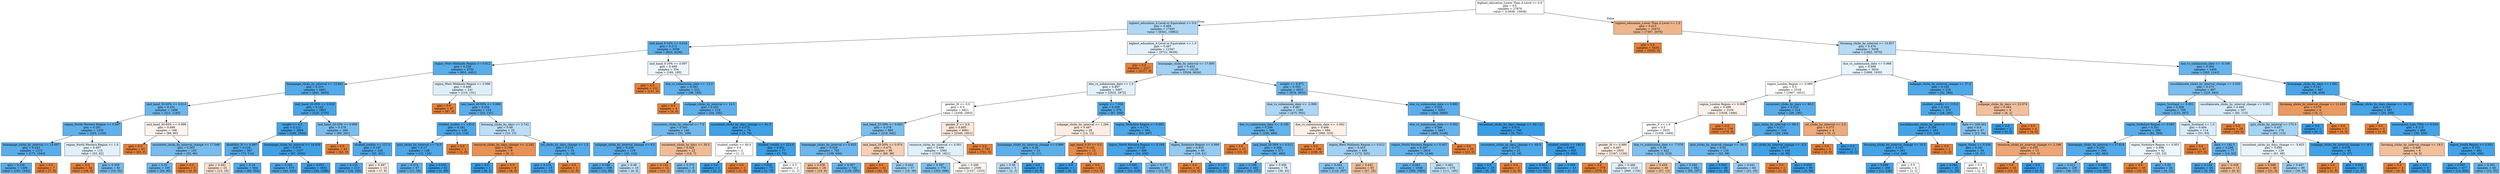 digraph Tree {
node [shape=box, style="filled", color="black"] ;
0 [label="highest_education_Lower Than A Level <= 0.0\ngini = 0.5\nsamples = 27876\nvalue = [13938, 13938]", fillcolor="#e5813900"] ;
1 [label="highest_education_A Level or Equivalent <= 0.0\ngini = 0.469\nsamples = 17403\nvalue = [6541, 10862]", fillcolor="#399de565"] ;
0 -> 1 [labeldistance=2.5, labelangle=45, headlabel="True"] ;
2 [label="imd_band_0-10% <= 0.016\ngini = 0.272\nsamples = 5056\nvalue = [820, 4236]", fillcolor="#399de5ce"] ;
1 -> 2 ;
3 [label="region_West Midlands Region <= 0.012\ngini = 0.239\nsamples = 4702\nvalue = [651, 4051]", fillcolor="#399de5d6"] ;
2 -> 3 ;
4 [label="homepage_clicks_by_interval <= 13.941\ngini = 0.213\nsamples = 4461\nvalue = [541, 3920]", fillcolor="#399de5dc"] ;
3 -> 4 ;
5 [label="imd_band_50-60% <= 0.014\ngini = 0.331\nsamples = 1498\nvalue = [313, 1185]", fillcolor="#399de5bc"] ;
4 -> 5 ;
6 [label="region_North Western Region <= 0.007\ngini = 0.281\nsamples = 1330\nvalue = [225, 1105]", fillcolor="#399de5cb"] ;
5 -> 6 ;
7 [label="homepage_clicks_by_interval <= 13.057\ngini = 0.243\nsamples = 1215\nvalue = [172, 1043]", fillcolor="#399de5d5"] ;
6 -> 7 ;
8 [label="gini = 0.236\nsamples = 1208\nvalue = [165, 1043]", fillcolor="#399de5d7"] ;
7 -> 8 ;
9 [label="gini = 0.0\nsamples = 7\nvalue = [7, 0]", fillcolor="#e58139ff"] ;
7 -> 9 ;
10 [label="region_North Western Region <= 1.0\ngini = 0.497\nsamples = 115\nvalue = [53, 62]", fillcolor="#399de525"] ;
6 -> 10 ;
11 [label="gini = 0.0\nsamples = 34\nvalue = [34, 0]", fillcolor="#e58139ff"] ;
10 -> 11 ;
12 [label="gini = 0.359\nsamples = 81\nvalue = [19, 62]", fillcolor="#399de5b1"] ;
10 -> 12 ;
13 [label="imd_band_50-60% <= 0.998\ngini = 0.499\nsamples = 168\nvalue = [88, 80]", fillcolor="#e5813917"] ;
5 -> 13 ;
14 [label="gini = 0.0\nsamples = 63\nvalue = [63, 0]", fillcolor="#e58139ff"] ;
13 -> 14 ;
15 [label="oucontent_clicks_by_interval_change <= 17.048\ngini = 0.363\nsamples = 105\nvalue = [25, 80]", fillcolor="#399de5af"] ;
13 -> 15 ;
16 [label="gini = 0.32\nsamples = 100\nvalue = [20, 80]", fillcolor="#399de5bf"] ;
15 -> 16 ;
17 [label="gini = 0.0\nsamples = 5\nvalue = [5, 0]", fillcolor="#e58139ff"] ;
15 -> 17 ;
18 [label="imd_band_20-30% <= 0.028\ngini = 0.142\nsamples = 2963\nvalue = [228, 2735]", fillcolor="#399de5ea"] ;
4 -> 18 ;
19 [label="weight <= 4.5\ngini = 0.112\nsamples = 2694\nvalue = [160, 2534]", fillcolor="#399de5ef"] ;
18 -> 19 ;
20 [label="disability_N <= 0.997\ngini = 0.218\nsamples = 587\nvalue = [73, 514]", fillcolor="#399de5db"] ;
19 -> 20 ;
21 [label="gini = 0.491\nsamples = 23\nvalue = [13, 10]", fillcolor="#e581393b"] ;
20 -> 21 ;
22 [label="gini = 0.19\nsamples = 564\nvalue = [60, 504]", fillcolor="#399de5e1"] ;
20 -> 22 ;
23 [label="homepage_clicks_by_interval <= 19.839\ngini = 0.079\nsamples = 2107\nvalue = [87, 2020]", fillcolor="#399de5f4"] ;
19 -> 23 ;
24 [label="gini = 0.165\nsamples = 475\nvalue = [43, 432]", fillcolor="#399de5e6"] ;
23 -> 24 ;
25 [label="gini = 0.052\nsamples = 1632\nvalue = [44, 1588]", fillcolor="#399de5f8"] ;
23 -> 25 ;
26 [label="imd_band_20-30% <= 0.996\ngini = 0.378\nsamples = 269\nvalue = [68, 201]", fillcolor="#399de5a9"] ;
18 -> 26 ;
27 [label="gini = 0.0\nsamples = 43\nvalue = [43, 0]", fillcolor="#e58139ff"] ;
26 -> 27 ;
28 [label="studied_credits <= 127.5\ngini = 0.197\nsamples = 226\nvalue = [25, 201]", fillcolor="#399de5df"] ;
26 -> 28 ;
29 [label="gini = 0.155\nsamples = 213\nvalue = [18, 195]", fillcolor="#399de5e7"] ;
28 -> 29 ;
30 [label="gini = 0.497\nsamples = 13\nvalue = [7, 6]", fillcolor="#e5813924"] ;
28 -> 30 ;
31 [label="region_West Midlands Region <= 0.996\ngini = 0.496\nsamples = 241\nvalue = [110, 131]", fillcolor="#399de529"] ;
3 -> 31 ;
32 [label="gini = 0.0\nsamples = 87\nvalue = [87, 0]", fillcolor="#e58139ff"] ;
31 -> 32 ;
33 [label="imd_band_40-50% <= 0.086\ngini = 0.254\nsamples = 154\nvalue = [23, 131]", fillcolor="#399de5d2"] ;
31 -> 33 ;
34 [label="studied_credits <= 135.0\ngini = 0.181\nsamples = 129\nvalue = [13, 116]", fillcolor="#399de5e2"] ;
33 -> 34 ;
35 [label="quiz_clicks_by_interval <= 74.5\ngini = 0.17\nsamples = 128\nvalue = [12, 116]", fillcolor="#399de5e5"] ;
34 -> 35 ;
36 [label="gini = 0.274\nsamples = 67\nvalue = [11, 56]", fillcolor="#399de5cd"] ;
35 -> 36 ;
37 [label="gini = 0.032\nsamples = 61\nvalue = [1, 60]", fillcolor="#399de5fb"] ;
35 -> 37 ;
38 [label="gini = 0.0\nsamples = 1\nvalue = [1, 0]", fillcolor="#e58139ff"] ;
34 -> 38 ;
39 [label="forumng_clicks_by_days <= 3.742\ngini = 0.48\nsamples = 25\nvalue = [10, 15]", fillcolor="#399de555"] ;
33 -> 39 ;
40 [label="resource_clicks_by_days_change <= -2.242\ngini = 0.198\nsamples = 9\nvalue = [8, 1]", fillcolor="#e58139df"] ;
39 -> 40 ;
41 [label="gini = 0.0\nsamples = 1\nvalue = [0, 1]", fillcolor="#399de5ff"] ;
40 -> 41 ;
42 [label="gini = 0.0\nsamples = 8\nvalue = [8, 0]", fillcolor="#e58139ff"] ;
40 -> 42 ;
43 [label="url_clicks_by_days_change <= 1.5\ngini = 0.219\nsamples = 16\nvalue = [2, 14]", fillcolor="#399de5db"] ;
39 -> 43 ;
44 [label="gini = 0.124\nsamples = 15\nvalue = [1, 14]", fillcolor="#399de5ed"] ;
43 -> 44 ;
45 [label="gini = 0.0\nsamples = 1\nvalue = [1, 0]", fillcolor="#e58139ff"] ;
43 -> 45 ;
46 [label="imd_band_0-10% <= 0.997\ngini = 0.499\nsamples = 354\nvalue = [169, 185]", fillcolor="#399de516"] ;
2 -> 46 ;
47 [label="gini = 0.0\nsamples = 131\nvalue = [131, 0]", fillcolor="#e58139ff"] ;
46 -> 47 ;
48 [label="due_vs_submission_date <= -12.0\ngini = 0.283\nsamples = 223\nvalue = [38, 185]", fillcolor="#399de5cb"] ;
46 -> 48 ;
49 [label="gini = 0.0\nsamples = 4\nvalue = [4, 0]", fillcolor="#e58139ff"] ;
48 -> 49 ;
50 [label="subpage_clicks_by_interval <= 14.5\ngini = 0.262\nsamples = 219\nvalue = [34, 185]", fillcolor="#399de5d0"] ;
48 -> 50 ;
51 [label="oucontent_clicks_by_interval <= 7.5\ngini = 0.345\nsamples = 140\nvalue = [31, 109]", fillcolor="#399de5b6"] ;
50 -> 51 ;
52 [label="subpage_clicks_by_interval_change <= 9.5\ngini = 0.234\nsamples = 118\nvalue = [16, 102]", fillcolor="#399de5d7"] ;
51 -> 52 ;
53 [label="gini = 0.198\nsamples = 108\nvalue = [12, 96]", fillcolor="#399de5df"] ;
52 -> 53 ;
54 [label="gini = 0.48\nsamples = 10\nvalue = [4, 6]", fillcolor="#399de555"] ;
52 -> 54 ;
55 [label="oucontent_clicks_by_days <= 30.5\ngini = 0.434\nsamples = 22\nvalue = [15, 7]", fillcolor="#e5813988"] ;
51 -> 55 ;
56 [label="gini = 0.133\nsamples = 14\nvalue = [13, 1]", fillcolor="#e58139eb"] ;
55 -> 56 ;
57 [label="gini = 0.375\nsamples = 8\nvalue = [2, 6]", fillcolor="#399de5aa"] ;
55 -> 57 ;
58 [label="oucontent_clicks_by_days_change <= -61.5\ngini = 0.073\nsamples = 79\nvalue = [3, 76]", fillcolor="#399de5f5"] ;
50 -> 58 ;
59 [label="studied_credits <= 60.0\ngini = 0.5\nsamples = 2\nvalue = [1, 1]", fillcolor="#e5813900"] ;
58 -> 59 ;
60 [label="gini = 0.0\nsamples = 1\nvalue = [0, 1]", fillcolor="#399de5ff"] ;
59 -> 60 ;
61 [label="gini = 0.0\nsamples = 1\nvalue = [1, 0]", fillcolor="#e58139ff"] ;
59 -> 61 ;
62 [label="studied_credits <= 225.0\ngini = 0.051\nsamples = 77\nvalue = [2, 75]", fillcolor="#399de5f8"] ;
58 -> 62 ;
63 [label="gini = 0.026\nsamples = 75\nvalue = [1, 74]", fillcolor="#399de5fc"] ;
62 -> 63 ;
64 [label="gini = 0.5\nsamples = 2\nvalue = [1, 1]", fillcolor="#e5813900"] ;
62 -> 64 ;
65 [label="highest_education_A Level or Equivalent <= 1.0\ngini = 0.497\nsamples = 12347\nvalue = [5721, 6626]", fillcolor="#399de523"] ;
1 -> 65 ;
66 [label="gini = 0.0\nsamples = 2217\nvalue = [2217, 0]", fillcolor="#e58139ff"] ;
65 -> 66 ;
67 [label="homepage_clicks_by_interval <= 17.995\ngini = 0.453\nsamples = 10130\nvalue = [3504, 6626]", fillcolor="#399de578"] ;
65 -> 67 ;
68 [label="due_vs_submission_date <= 1.0\ngini = 0.497\nsamples = 5497\nvalue = [2525, 2972]", fillcolor="#399de526"] ;
67 -> 68 ;
69 [label="gender_M <= 0.0\ngini = 0.5\nsamples = 4921\nvalue = [2458, 2463]", fillcolor="#399de501"] ;
68 -> 69 ;
70 [label="imd_band_20-30% <= 0.005\ngini = 0.378\nsamples = 860\nvalue = [218, 642]", fillcolor="#399de5a8"] ;
69 -> 70 ;
71 [label="homepage_clicks_by_interval <= 0.925\ngini = 0.329\nsamples = 762\nvalue = [158, 604]", fillcolor="#399de5bc"] ;
70 -> 71 ;
72 [label="gini = 0.436\nsamples = 28\nvalue = [19, 9]", fillcolor="#e5813986"] ;
71 -> 72 ;
73 [label="gini = 0.307\nsamples = 734\nvalue = [139, 595]", fillcolor="#399de5c3"] ;
71 -> 73 ;
74 [label="imd_band_20-30% <= 0.974\ngini = 0.475\nsamples = 98\nvalue = [60, 38]", fillcolor="#e581395e"] ;
70 -> 74 ;
75 [label="gini = 0.0\nsamples = 41\nvalue = [41, 0]", fillcolor="#e58139ff"] ;
74 -> 75 ;
76 [label="gini = 0.444\nsamples = 57\nvalue = [19, 38]", fillcolor="#399de57f"] ;
74 -> 76 ;
77 [label="gender_F <= 0.0\ngini = 0.495\nsamples = 4061\nvalue = [2240, 1821]", fillcolor="#e5813930"] ;
69 -> 77 ;
78 [label="resource_clicks_by_interval <= 0.001\ngini = 0.496\nsamples = 3360\nvalue = [1539, 1821]", fillcolor="#399de527"] ;
77 -> 78 ;
79 [label="gini = 0.387\nsamples = 770\nvalue = [202, 568]", fillcolor="#399de5a4"] ;
78 -> 79 ;
80 [label="gini = 0.499\nsamples = 2590\nvalue = [1337, 1253]", fillcolor="#e5813910"] ;
78 -> 80 ;
81 [label="gini = 0.0\nsamples = 701\nvalue = [701, 0]", fillcolor="#e58139ff"] ;
77 -> 81 ;
82 [label="weight <= 7.928\ngini = 0.206\nsamples = 576\nvalue = [67, 509]", fillcolor="#399de5dd"] ;
68 -> 82 ;
83 [label="subpage_clicks_by_interval <= 1.286\ngini = 0.497\nsamples = 26\nvalue = [14, 12]", fillcolor="#e5813924"] ;
82 -> 83 ;
84 [label="homepage_clicks_by_interval_change <= 0.999\ngini = 0.26\nsamples = 13\nvalue = [2, 11]", fillcolor="#399de5d1"] ;
83 -> 84 ;
85 [label="gini = 0.48\nsamples = 5\nvalue = [2, 3]", fillcolor="#399de555"] ;
84 -> 85 ;
86 [label="gini = 0.0\nsamples = 8\nvalue = [0, 8]", fillcolor="#399de5ff"] ;
84 -> 86 ;
87 [label="age_band_0-35 <= 0.5\ngini = 0.142\nsamples = 13\nvalue = [12, 1]", fillcolor="#e58139ea"] ;
83 -> 87 ;
88 [label="gini = 0.0\nsamples = 1\nvalue = [0, 1]", fillcolor="#399de5ff"] ;
87 -> 88 ;
89 [label="gini = 0.0\nsamples = 12\nvalue = [12, 0]", fillcolor="#e58139ff"] ;
87 -> 89 ;
90 [label="region_Yorkshire Region <= 0.093\ngini = 0.174\nsamples = 550\nvalue = [53, 497]", fillcolor="#399de5e4"] ;
82 -> 90 ;
91 [label="region_North Western Region <= 0.164\ngini = 0.129\nsamples = 490\nvalue = [34, 456]", fillcolor="#399de5ec"] ;
90 -> 91 ;
92 [label="gini = 0.095\nsamples = 441\nvalue = [22, 419]", fillcolor="#399de5f2"] ;
91 -> 92 ;
93 [label="gini = 0.37\nsamples = 49\nvalue = [12, 37]", fillcolor="#399de5ac"] ;
91 -> 93 ;
94 [label="region_Yorkshire Region <= 0.999\ngini = 0.433\nsamples = 60\nvalue = [19, 41]", fillcolor="#399de589"] ;
90 -> 94 ;
95 [label="gini = 0.0\nsamples = 16\nvalue = [16, 0]", fillcolor="#e58139ff"] ;
94 -> 95 ;
96 [label="gini = 0.127\nsamples = 44\nvalue = [3, 41]", fillcolor="#399de5ec"] ;
94 -> 96 ;
97 [label="weight <= 6.971\ngini = 0.333\nsamples = 4633\nvalue = [979, 3654]", fillcolor="#399de5bb"] ;
67 -> 97 ;
98 [label="due_vs_submission_date <= -2.999\ngini = 0.467\nsamples = 1280\nvalue = [475, 805]", fillcolor="#399de569"] ;
97 -> 98 ;
99 [label="due_vs_submission_date <= -3.105\ngini = 0.296\nsamples = 586\nvalue = [106, 480]", fillcolor="#399de5c7"] ;
98 -> 99 ;
100 [label="gini = 0.0\nsamples = 15\nvalue = [15, 0]", fillcolor="#e58139ff"] ;
99 -> 100 ;
101 [label="imd_band_20-30% <= 0.012\ngini = 0.268\nsamples = 571\nvalue = [91, 480]", fillcolor="#399de5cf"] ;
99 -> 101 ;
102 [label="gini = 0.199\nsamples = 492\nvalue = [55, 437]", fillcolor="#399de5df"] ;
101 -> 102 ;
103 [label="gini = 0.496\nsamples = 79\nvalue = [36, 43]", fillcolor="#399de52a"] ;
101 -> 103 ;
104 [label="due_vs_submission_date <= -2.002\ngini = 0.498\nsamples = 694\nvalue = [369, 325]", fillcolor="#e581391e"] ;
98 -> 104 ;
105 [label="gini = 0.0\nsamples = 196\nvalue = [196, 0]", fillcolor="#e58139ff"] ;
104 -> 105 ;
106 [label="region_West Midlands Region <= 0.012\ngini = 0.453\nsamples = 498\nvalue = [173, 325]", fillcolor="#399de577"] ;
104 -> 106 ;
107 [label="gini = 0.404\nsamples = 413\nvalue = [116, 297]", fillcolor="#399de59b"] ;
106 -> 107 ;
108 [label="gini = 0.442\nsamples = 85\nvalue = [57, 28]", fillcolor="#e5813982"] ;
106 -> 108 ;
109 [label="due_vs_submission_date <= 0.992\ngini = 0.255\nsamples = 3353\nvalue = [504, 2849]", fillcolor="#399de5d2"] ;
97 -> 109 ;
110 [label="due_vs_submission_date <= 0.002\ngini = 0.306\nsamples = 2647\nvalue = [499, 2148]", fillcolor="#399de5c4"] ;
109 -> 110 ;
111 [label="region_North Western Region <= 0.007\ngini = 0.297\nsamples = 2624\nvalue = [476, 2148]", fillcolor="#399de5c6"] ;
110 -> 111 ;
112 [label="gini = 0.263\nsamples = 2348\nvalue = [365, 1983]", fillcolor="#399de5d0"] ;
111 -> 112 ;
113 [label="gini = 0.481\nsamples = 276\nvalue = [111, 165]", fillcolor="#399de553"] ;
111 -> 113 ;
114 [label="gini = 0.0\nsamples = 23\nvalue = [23, 0]", fillcolor="#e58139ff"] ;
110 -> 114 ;
115 [label="oucontent_clicks_by_days_change <= -62.112\ngini = 0.014\nsamples = 706\nvalue = [5, 701]", fillcolor="#399de5fd"] ;
109 -> 115 ;
116 [label="oucontent_clicks_by_days_change <= -65.0\ngini = 0.172\nsamples = 21\nvalue = [2, 19]", fillcolor="#399de5e4"] ;
115 -> 116 ;
117 [label="gini = 0.0\nsamples = 19\nvalue = [0, 19]", fillcolor="#399de5ff"] ;
116 -> 117 ;
118 [label="gini = 0.0\nsamples = 2\nvalue = [2, 0]", fillcolor="#e58139ff"] ;
116 -> 118 ;
119 [label="studied_credits <= 140.0\ngini = 0.009\nsamples = 685\nvalue = [3, 682]", fillcolor="#399de5fe"] ;
115 -> 119 ;
120 [label="gini = 0.003\nsamples = 642\nvalue = [1, 641]", fillcolor="#399de5ff"] ;
119 -> 120 ;
121 [label="gini = 0.089\nsamples = 43\nvalue = [2, 41]", fillcolor="#399de5f3"] ;
119 -> 121 ;
122 [label="highest_education_Lower Than A Level <= 1.0\ngini = 0.415\nsamples = 10473\nvalue = [7397, 3076]", fillcolor="#e5813995"] ;
0 -> 122 [labeldistance=2.5, labelangle=-45, headlabel="False"] ;
123 [label="gini = 0.0\nsamples = 5435\nvalue = [5435, 0]", fillcolor="#e58139ff"] ;
122 -> 123 ;
124 [label="forumng_clicks_by_interval <= 13.957\ngini = 0.476\nsamples = 5038\nvalue = [1962, 3076]", fillcolor="#399de55c"] ;
122 -> 124 ;
125 [label="due_vs_submission_date <= 0.998\ngini = 0.498\nsamples = 3634\nvalue = [1699, 1935]", fillcolor="#399de51f"] ;
124 -> 125 ;
126 [label="region_London Region <= 0.999\ngini = 0.5\nsamples = 3318\nvalue = [1667, 1651]", fillcolor="#e5813902"] ;
125 -> 126 ;
127 [label="region_London Region <= 0.006\ngini = 0.498\nsamples = 3104\nvalue = [1638, 1466]", fillcolor="#e581391b"] ;
126 -> 127 ;
128 [label="gender_F <= 1.0\ngini = 0.5\nsamples = 2925\nvalue = [1459, 1466]", fillcolor="#399de501"] ;
127 -> 128 ;
129 [label="gender_M <= 0.999\ngini = 0.497\nsamples = 2503\nvalue = [1347, 1156]", fillcolor="#e5813924"] ;
128 -> 129 ;
130 [label="gini = 0.0\nsamples = 378\nvalue = [378, 0]", fillcolor="#e58139ff"] ;
129 -> 130 ;
131 [label="gini = 0.496\nsamples = 2125\nvalue = [969, 1156]", fillcolor="#399de529"] ;
129 -> 131 ;
132 [label="due_vs_submission_date <= -7.078\ngini = 0.39\nsamples = 422\nvalue = [112, 310]", fillcolor="#399de5a3"] ;
128 -> 132 ;
133 [label="gini = 0.439\nsamples = 40\nvalue = [27, 13]", fillcolor="#e5813984"] ;
132 -> 133 ;
134 [label="gini = 0.346\nsamples = 382\nvalue = [85, 297]", fillcolor="#399de5b6"] ;
132 -> 134 ;
135 [label="gini = 0.0\nsamples = 179\nvalue = [179, 0]", fillcolor="#e58139ff"] ;
127 -> 135 ;
136 [label="oucontent_clicks_by_days <= 86.5\ngini = 0.234\nsamples = 214\nvalue = [29, 185]", fillcolor="#399de5d7"] ;
126 -> 136 ;
137 [label="quiz_clicks_by_interval <= 68.5\ngini = 0.217\nsamples = 210\nvalue = [26, 184]", fillcolor="#399de5db"] ;
136 -> 137 ;
138 [label="quiz_clicks_by_interval_change <= -56.5\ngini = 0.32\nsamples = 110\nvalue = [22, 88]", fillcolor="#399de5bf"] ;
137 -> 138 ;
139 [label="gini = 0.043\nsamples = 46\nvalue = [1, 45]", fillcolor="#399de5f9"] ;
138 -> 139 ;
140 [label="gini = 0.441\nsamples = 64\nvalue = [21, 43]", fillcolor="#399de582"] ;
138 -> 140 ;
141 [label="url_clicks_by_interval_change <= -5.5\ngini = 0.077\nsamples = 100\nvalue = [4, 96]", fillcolor="#399de5f4"] ;
137 -> 141 ;
142 [label="gini = 0.0\nsamples = 1\nvalue = [1, 0]", fillcolor="#e58139ff"] ;
141 -> 142 ;
143 [label="gini = 0.059\nsamples = 99\nvalue = [3, 96]", fillcolor="#399de5f7"] ;
141 -> 143 ;
144 [label="url_clicks_by_interval <= 2.5\ngini = 0.375\nsamples = 4\nvalue = [3, 1]", fillcolor="#e58139aa"] ;
136 -> 144 ;
145 [label="gini = 0.0\nsamples = 3\nvalue = [3, 0]", fillcolor="#e58139ff"] ;
144 -> 145 ;
146 [label="gini = 0.0\nsamples = 1\nvalue = [0, 1]", fillcolor="#399de5ff"] ;
144 -> 146 ;
147 [label="subpage_clicks_by_interval_change <= 37.0\ngini = 0.182\nsamples = 316\nvalue = [32, 284]", fillcolor="#399de5e2"] ;
125 -> 147 ;
148 [label="studied_credits <= 115.0\ngini = 0.164\nsamples = 310\nvalue = [28, 282]", fillcolor="#399de5e6"] ;
147 -> 148 ;
149 [label="oucollaborate_clicks_by_interval <= 9.5\ngini = 0.108\nsamples = 263\nvalue = [15, 248]", fillcolor="#399de5f0"] ;
148 -> 149 ;
150 [label="forumng_clicks_by_interval_change <= 10.5\ngini = 0.101\nsamples = 262\nvalue = [14, 248]", fillcolor="#399de5f1"] ;
149 -> 150 ;
151 [label="gini = 0.089\nsamples = 258\nvalue = [12, 246]", fillcolor="#399de5f3"] ;
150 -> 151 ;
152 [label="gini = 0.5\nsamples = 4\nvalue = [2, 2]", fillcolor="#e5813900"] ;
150 -> 152 ;
153 [label="gini = 0.0\nsamples = 1\nvalue = [1, 0]", fillcolor="#e58139ff"] ;
149 -> 153 ;
154 [label="date <= 200.563\ngini = 0.4\nsamples = 47\nvalue = [13, 34]", fillcolor="#399de59e"] ;
148 -> 154 ;
155 [label="region_Wales <= 0.339\ngini = 0.161\nsamples = 34\nvalue = [3, 31]", fillcolor="#399de5e6"] ;
154 -> 155 ;
156 [label="gini = 0.064\nsamples = 30\nvalue = [1, 29]", fillcolor="#399de5f6"] ;
155 -> 156 ;
157 [label="gini = 0.5\nsamples = 4\nvalue = [2, 2]", fillcolor="#e5813900"] ;
155 -> 157 ;
158 [label="resource_clicks_by_interval_change <= 2.196\ngini = 0.355\nsamples = 13\nvalue = [10, 3]", fillcolor="#e58139b3"] ;
154 -> 158 ;
159 [label="gini = 0.0\nsamples = 10\nvalue = [10, 0]", fillcolor="#e58139ff"] ;
158 -> 159 ;
160 [label="gini = 0.0\nsamples = 3\nvalue = [0, 3]", fillcolor="#399de5ff"] ;
158 -> 160 ;
161 [label="subpage_clicks_by_days <= 22.974\ngini = 0.444\nsamples = 6\nvalue = [4, 2]", fillcolor="#e581397f"] ;
147 -> 161 ;
162 [label="gini = 0.0\nsamples = 2\nvalue = [0, 2]", fillcolor="#399de5ff"] ;
161 -> 162 ;
163 [label="gini = 0.0\nsamples = 4\nvalue = [4, 0]", fillcolor="#e58139ff"] ;
161 -> 163 ;
164 [label="due_vs_submission_date <= -0.109\ngini = 0.304\nsamples = 1404\nvalue = [263, 1141]", fillcolor="#399de5c4"] ;
124 -> 164 ;
165 [label="oucollaborate_clicks_by_interval_change <= 0.045\ngini = 0.373\nsamples = 907\nvalue = [225, 682]", fillcolor="#399de5ab"] ;
164 -> 165 ;
166 [label="region_Scotland <= 0.051\ngini = 0.308\nsamples = 700\nvalue = [133, 567]", fillcolor="#399de5c3"] ;
165 -> 166 ;
167 [label="region_Yorkshire Region <= 0.065\ngini = 0.241\nsamples = 586\nvalue = [82, 504]", fillcolor="#399de5d6"] ;
166 -> 167 ;
168 [label="homepage_clicks_by_interval <= 37.618\ngini = 0.202\nsamples = 544\nvalue = [62, 482]", fillcolor="#399de5de"] ;
167 -> 168 ;
169 [label="gini = 0.321\nsamples = 239\nvalue = [48, 191]", fillcolor="#399de5bf"] ;
168 -> 169 ;
170 [label="gini = 0.088\nsamples = 305\nvalue = [14, 291]", fillcolor="#399de5f3"] ;
168 -> 170 ;
171 [label="region_Yorkshire Region <= 0.951\ngini = 0.499\nsamples = 42\nvalue = [20, 22]", fillcolor="#399de517"] ;
167 -> 171 ;
172 [label="gini = 0.0\nsamples = 16\nvalue = [16, 0]", fillcolor="#e58139ff"] ;
171 -> 172 ;
173 [label="gini = 0.26\nsamples = 26\nvalue = [4, 22]", fillcolor="#399de5d1"] ;
171 -> 173 ;
174 [label="region_Scotland <= 1.0\ngini = 0.494\nsamples = 114\nvalue = [51, 63]", fillcolor="#399de531"] ;
166 -> 174 ;
175 [label="gini = 0.0\nsamples = 37\nvalue = [37, 0]", fillcolor="#e58139ff"] ;
174 -> 175 ;
176 [label="date <= 182.5\ngini = 0.298\nsamples = 77\nvalue = [14, 63]", fillcolor="#399de5c6"] ;
174 -> 176 ;
177 [label="gini = 0.144\nsamples = 64\nvalue = [5, 59]", fillcolor="#399de5e9"] ;
176 -> 177 ;
178 [label="gini = 0.426\nsamples = 13\nvalue = [9, 4]", fillcolor="#e581398e"] ;
176 -> 178 ;
179 [label="oucollaborate_clicks_by_interval_change <= 0.991\ngini = 0.494\nsamples = 207\nvalue = [92, 115]", fillcolor="#399de533"] ;
165 -> 179 ;
180 [label="gini = 0.0\nsamples = 29\nvalue = [29, 0]", fillcolor="#e58139ff"] ;
179 -> 180 ;
181 [label="quiz_clicks_by_interval <= 175.5\ngini = 0.457\nsamples = 178\nvalue = [63, 115]", fillcolor="#399de573"] ;
179 -> 181 ;
182 [label="oucontent_clicks_by_days_change <= -5.825\ngini = 0.499\nsamples = 129\nvalue = [61, 68]", fillcolor="#399de51a"] ;
181 -> 182 ;
183 [label="gini = 0.349\nsamples = 40\nvalue = [31, 9]", fillcolor="#e58139b5"] ;
182 -> 183 ;
184 [label="gini = 0.447\nsamples = 89\nvalue = [30, 59]", fillcolor="#399de57d"] ;
182 -> 184 ;
185 [label="subpage_clicks_by_interval_change <= -9.0\ngini = 0.078\nsamples = 49\nvalue = [2, 47]", fillcolor="#399de5f4"] ;
181 -> 185 ;
186 [label="gini = 0.0\nsamples = 1\nvalue = [1, 0]", fillcolor="#e58139ff"] ;
185 -> 186 ;
187 [label="gini = 0.041\nsamples = 48\nvalue = [1, 47]", fillcolor="#399de5fa"] ;
185 -> 187 ;
188 [label="homepage_clicks_by_days <= 1.681\ngini = 0.141\nsamples = 497\nvalue = [38, 459]", fillcolor="#399de5ea"] ;
164 -> 188 ;
189 [label="forumng_clicks_by_interval_change <= 11.639\ngini = 0.278\nsamples = 6\nvalue = [5, 1]", fillcolor="#e58139cc"] ;
188 -> 189 ;
190 [label="gini = 0.0\nsamples = 1\nvalue = [0, 1]", fillcolor="#399de5ff"] ;
189 -> 190 ;
191 [label="gini = 0.0\nsamples = 5\nvalue = [5, 0]", fillcolor="#e58139ff"] ;
189 -> 191 ;
192 [label="subpage_clicks_by_days_change <= -44.38\ngini = 0.125\nsamples = 491\nvalue = [33, 458]", fillcolor="#399de5ed"] ;
188 -> 192 ;
193 [label="gini = 0.0\nsamples = 3\nvalue = [3, 0]", fillcolor="#e58139ff"] ;
192 -> 193 ;
194 [label="assessment_type_TMA <= 0.918\ngini = 0.115\nsamples = 488\nvalue = [30, 458]", fillcolor="#399de5ee"] ;
192 -> 194 ;
195 [label="forumng_clicks_by_interval_change <= 19.5\ngini = 0.444\nsamples = 6\nvalue = [4, 2]", fillcolor="#e581397f"] ;
194 -> 195 ;
196 [label="gini = 0.0\nsamples = 4\nvalue = [4, 0]", fillcolor="#e58139ff"] ;
195 -> 196 ;
197 [label="gini = 0.0\nsamples = 2\nvalue = [0, 2]", fillcolor="#399de5ff"] ;
195 -> 197 ;
198 [label="region_South Region <= 0.051\ngini = 0.102\nsamples = 482\nvalue = [26, 456]", fillcolor="#399de5f0"] ;
194 -> 198 ;
199 [label="gini = 0.065\nsamples = 417\nvalue = [14, 403]", fillcolor="#399de5f6"] ;
198 -> 199 ;
200 [label="gini = 0.301\nsamples = 65\nvalue = [12, 53]", fillcolor="#399de5c5"] ;
198 -> 200 ;
}